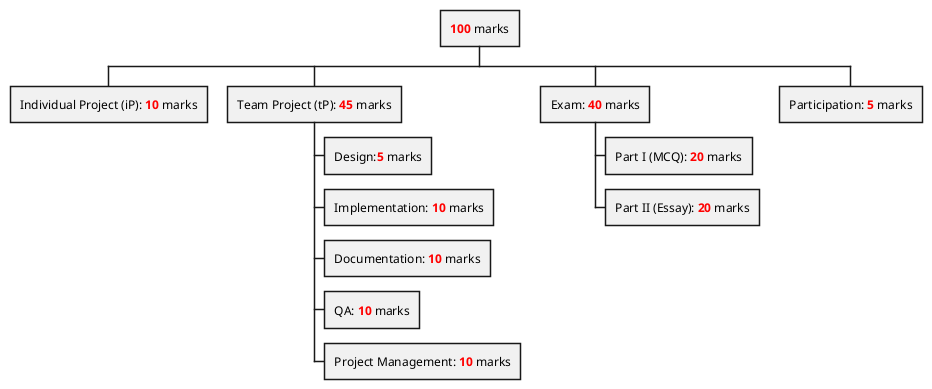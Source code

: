 @startwbs
skinparam backgroundcolor transparent
+ <b><color:red>100</color></b> marks
 + Individual Project (iP): <b><color:red>10</color></b> marks
 + Team Project (tP): <b><color:red>45</color></b> marks
  + Design:<b><color:red>5</color></b> marks
  + Implementation: <b><color:red>10</color></b> marks
  + Documentation: <b><color:red>10</color></b> marks
  + QA: <b><color:red>10</color></b> marks
  + Project Management: <b><color:red>10</color></b> marks
 + Exam: <b><color:red>40</color></b> marks
  + Part I (MCQ): <b><color:red>20</color></b> marks
  + Part II (Essay): <b><color:red>20</color></b> marks
 + Participation: <b><color:red>5</color></b> marks
@endwbs